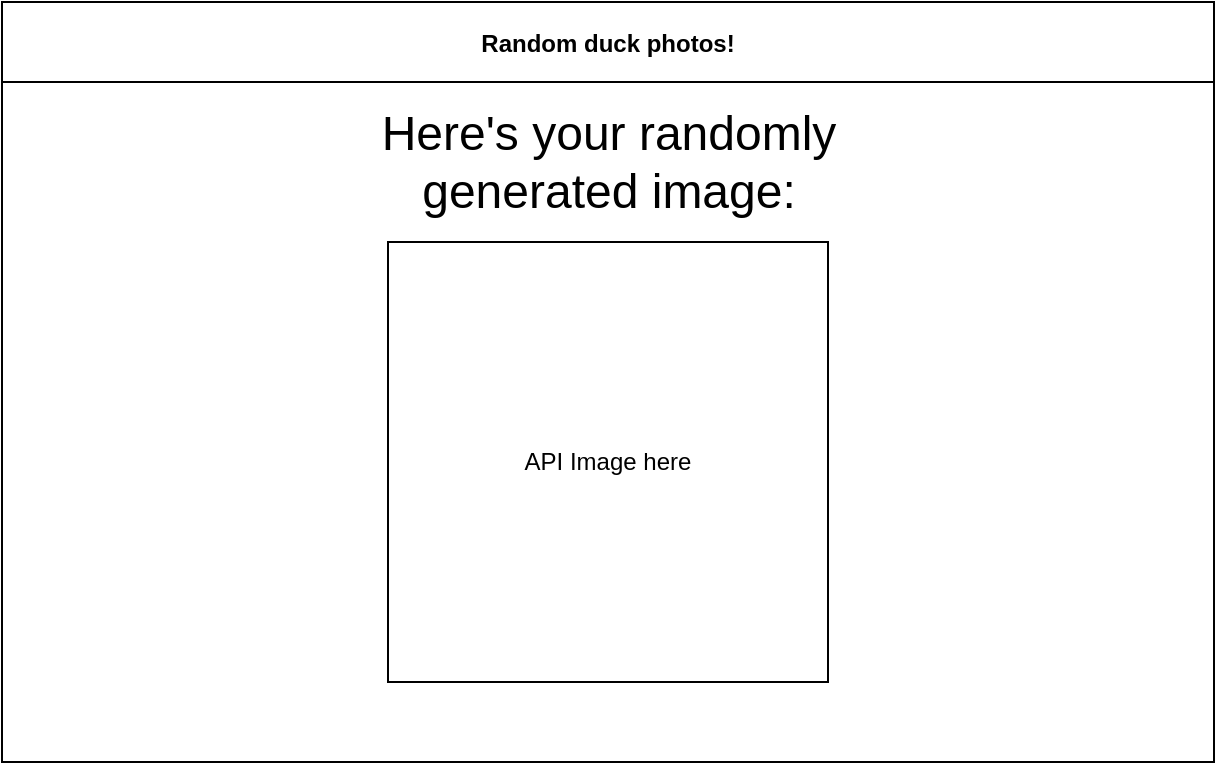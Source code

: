 <mxfile>
    <diagram id="ywoCLZnFhi6FD_Qqlndh" name="Page-1">
        <mxGraphModel dx="1086" dy="743" grid="1" gridSize="10" guides="1" tooltips="1" connect="1" arrows="1" fold="1" page="1" pageScale="1" pageWidth="827" pageHeight="1169" math="0" shadow="0">
            <root>
                <mxCell id="0"/>
                <mxCell id="1" parent="0"/>
                <mxCell id="2" value="Random duck photos!" style="swimlane;startSize=40;" parent="1" vertex="1">
                    <mxGeometry x="111" y="140" width="606" height="380" as="geometry"/>
                </mxCell>
                <mxCell id="3" value="API Image here" style="whiteSpace=wrap;html=1;aspect=fixed;" vertex="1" parent="2">
                    <mxGeometry x="193" y="120" width="220" height="220" as="geometry"/>
                </mxCell>
                <mxCell id="4" value="&lt;font style=&quot;font-size: 24px;&quot;&gt;Here's your randomly generated image:&lt;/font&gt;" style="text;html=1;strokeColor=none;fillColor=none;align=center;verticalAlign=middle;whiteSpace=wrap;rounded=0;" vertex="1" parent="2">
                    <mxGeometry x="169.5" y="40" width="267" height="80" as="geometry"/>
                </mxCell>
            </root>
        </mxGraphModel>
    </diagram>
</mxfile>